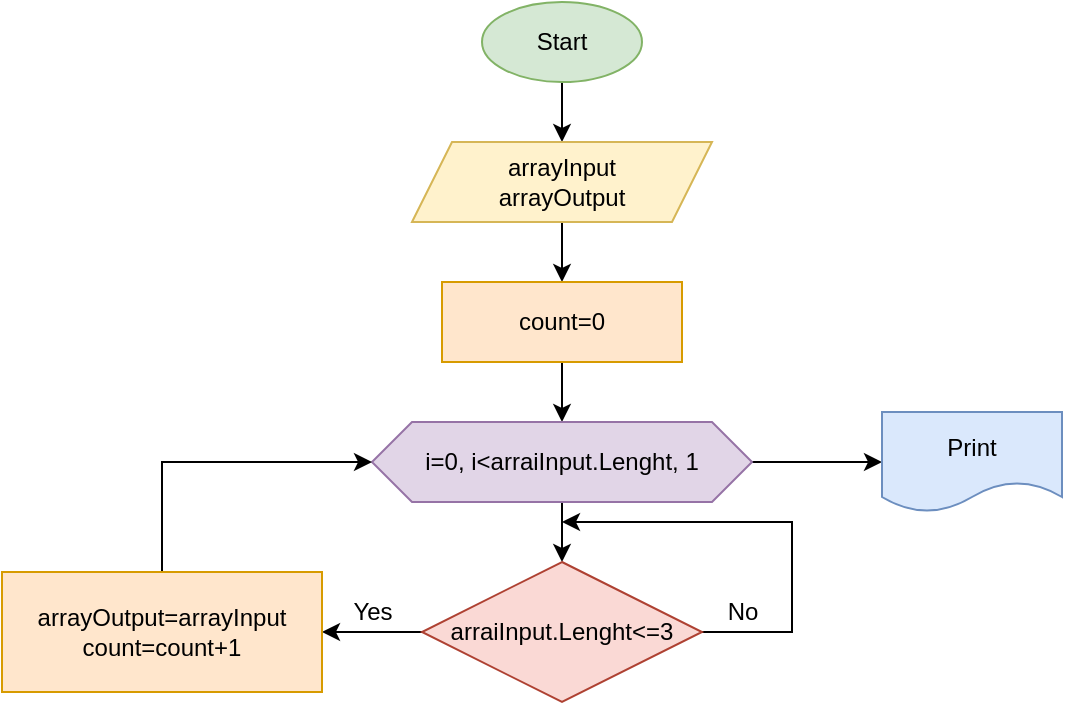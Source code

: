 <mxfile version="20.8.3" type="device"><diagram id="C5RBs43oDa-KdzZeNtuy" name="Page-1"><mxGraphModel dx="1050" dy="573" grid="1" gridSize="10" guides="1" tooltips="1" connect="1" arrows="1" fold="1" page="1" pageScale="1" pageWidth="827" pageHeight="1169" math="0" shadow="0"><root><mxCell id="WIyWlLk6GJQsqaUBKTNV-0"/><mxCell id="WIyWlLk6GJQsqaUBKTNV-1" parent="WIyWlLk6GJQsqaUBKTNV-0"/><mxCell id="KMuWKT3QTz5yZLyce7xW-3" style="edgeStyle=orthogonalEdgeStyle;rounded=0;orthogonalLoop=1;jettySize=auto;html=1;exitX=0.5;exitY=1;exitDx=0;exitDy=0;" edge="1" parent="WIyWlLk6GJQsqaUBKTNV-1" source="KMuWKT3QTz5yZLyce7xW-0"><mxGeometry relative="1" as="geometry"><mxPoint x="400" y="120" as="targetPoint"/></mxGeometry></mxCell><mxCell id="KMuWKT3QTz5yZLyce7xW-0" value="Start" style="ellipse;whiteSpace=wrap;html=1;fillColor=#d5e8d4;strokeColor=#82b366;" vertex="1" parent="WIyWlLk6GJQsqaUBKTNV-1"><mxGeometry x="360" y="50" width="80" height="40" as="geometry"/></mxCell><mxCell id="KMuWKT3QTz5yZLyce7xW-10" value="" style="edgeStyle=orthogonalEdgeStyle;rounded=0;orthogonalLoop=1;jettySize=auto;html=1;" edge="1" parent="WIyWlLk6GJQsqaUBKTNV-1" source="KMuWKT3QTz5yZLyce7xW-5" target="KMuWKT3QTz5yZLyce7xW-9"><mxGeometry relative="1" as="geometry"/></mxCell><mxCell id="KMuWKT3QTz5yZLyce7xW-5" value="arrayInput&lt;br&gt;arrayOutput&lt;br&gt;" style="shape=parallelogram;perimeter=parallelogramPerimeter;whiteSpace=wrap;html=1;fixedSize=1;fillColor=#fff2cc;strokeColor=#d6b656;" vertex="1" parent="WIyWlLk6GJQsqaUBKTNV-1"><mxGeometry x="325" y="120" width="150" height="40" as="geometry"/></mxCell><mxCell id="KMuWKT3QTz5yZLyce7xW-12" value="" style="edgeStyle=orthogonalEdgeStyle;rounded=0;orthogonalLoop=1;jettySize=auto;html=1;" edge="1" parent="WIyWlLk6GJQsqaUBKTNV-1" source="KMuWKT3QTz5yZLyce7xW-9" target="KMuWKT3QTz5yZLyce7xW-11"><mxGeometry relative="1" as="geometry"/></mxCell><mxCell id="KMuWKT3QTz5yZLyce7xW-9" value="count=0" style="whiteSpace=wrap;html=1;fillColor=#ffe6cc;strokeColor=#d79b00;" vertex="1" parent="WIyWlLk6GJQsqaUBKTNV-1"><mxGeometry x="340" y="190" width="120" height="40" as="geometry"/></mxCell><mxCell id="KMuWKT3QTz5yZLyce7xW-14" value="" style="edgeStyle=orthogonalEdgeStyle;rounded=0;orthogonalLoop=1;jettySize=auto;html=1;" edge="1" parent="WIyWlLk6GJQsqaUBKTNV-1" source="KMuWKT3QTz5yZLyce7xW-11" target="KMuWKT3QTz5yZLyce7xW-13"><mxGeometry relative="1" as="geometry"/></mxCell><mxCell id="KMuWKT3QTz5yZLyce7xW-24" style="edgeStyle=orthogonalEdgeStyle;rounded=0;orthogonalLoop=1;jettySize=auto;html=1;exitX=1;exitY=0.5;exitDx=0;exitDy=0;entryX=0;entryY=0.5;entryDx=0;entryDy=0;" edge="1" parent="WIyWlLk6GJQsqaUBKTNV-1" source="KMuWKT3QTz5yZLyce7xW-11" target="KMuWKT3QTz5yZLyce7xW-23"><mxGeometry relative="1" as="geometry"/></mxCell><mxCell id="KMuWKT3QTz5yZLyce7xW-11" value="i=0, i&amp;lt;arraiInput.Lenght, 1" style="shape=hexagon;perimeter=hexagonPerimeter2;whiteSpace=wrap;html=1;fixedSize=1;fillColor=#e1d5e7;strokeColor=#9673a6;" vertex="1" parent="WIyWlLk6GJQsqaUBKTNV-1"><mxGeometry x="305" y="260" width="190" height="40" as="geometry"/></mxCell><mxCell id="KMuWKT3QTz5yZLyce7xW-17" style="edgeStyle=orthogonalEdgeStyle;rounded=0;orthogonalLoop=1;jettySize=auto;html=1;" edge="1" parent="WIyWlLk6GJQsqaUBKTNV-1" source="KMuWKT3QTz5yZLyce7xW-13"><mxGeometry relative="1" as="geometry"><mxPoint x="400" y="310" as="targetPoint"/><Array as="points"><mxPoint x="515" y="365"/><mxPoint x="515" y="310"/></Array></mxGeometry></mxCell><mxCell id="KMuWKT3QTz5yZLyce7xW-19" style="edgeStyle=orthogonalEdgeStyle;rounded=0;orthogonalLoop=1;jettySize=auto;html=1;exitX=0;exitY=0.5;exitDx=0;exitDy=0;" edge="1" parent="WIyWlLk6GJQsqaUBKTNV-1" source="KMuWKT3QTz5yZLyce7xW-13" target="KMuWKT3QTz5yZLyce7xW-20"><mxGeometry relative="1" as="geometry"><mxPoint x="260" y="365" as="targetPoint"/></mxGeometry></mxCell><mxCell id="KMuWKT3QTz5yZLyce7xW-13" value="arraiInput.Lenght&amp;lt;=3" style="rhombus;whiteSpace=wrap;html=1;fillColor=#fad9d5;strokeColor=#ae4132;" vertex="1" parent="WIyWlLk6GJQsqaUBKTNV-1"><mxGeometry x="330" y="330" width="140" height="70" as="geometry"/></mxCell><mxCell id="KMuWKT3QTz5yZLyce7xW-16" value="Yes" style="text;html=1;align=center;verticalAlign=middle;resizable=0;points=[];autosize=1;strokeColor=none;fillColor=none;" vertex="1" parent="WIyWlLk6GJQsqaUBKTNV-1"><mxGeometry x="285" y="340" width="40" height="30" as="geometry"/></mxCell><mxCell id="KMuWKT3QTz5yZLyce7xW-18" value="No" style="text;html=1;align=center;verticalAlign=middle;resizable=0;points=[];autosize=1;strokeColor=none;fillColor=none;" vertex="1" parent="WIyWlLk6GJQsqaUBKTNV-1"><mxGeometry x="470" y="340" width="40" height="30" as="geometry"/></mxCell><mxCell id="KMuWKT3QTz5yZLyce7xW-21" style="edgeStyle=orthogonalEdgeStyle;rounded=0;orthogonalLoop=1;jettySize=auto;html=1;entryX=0;entryY=0.5;entryDx=0;entryDy=0;" edge="1" parent="WIyWlLk6GJQsqaUBKTNV-1" source="KMuWKT3QTz5yZLyce7xW-20" target="KMuWKT3QTz5yZLyce7xW-11"><mxGeometry relative="1" as="geometry"><Array as="points"><mxPoint x="200" y="280"/></Array></mxGeometry></mxCell><mxCell id="KMuWKT3QTz5yZLyce7xW-20" value="arrayOutput=arrayInput&lt;br&gt;count=count+1" style="rounded=0;whiteSpace=wrap;html=1;fillColor=#ffe6cc;strokeColor=#d79b00;" vertex="1" parent="WIyWlLk6GJQsqaUBKTNV-1"><mxGeometry x="120" y="335" width="160" height="60" as="geometry"/></mxCell><mxCell id="KMuWKT3QTz5yZLyce7xW-23" value="Print" style="shape=document;whiteSpace=wrap;html=1;boundedLbl=1;fillColor=#dae8fc;strokeColor=#6c8ebf;" vertex="1" parent="WIyWlLk6GJQsqaUBKTNV-1"><mxGeometry x="560" y="255" width="90" height="50" as="geometry"/></mxCell></root></mxGraphModel></diagram></mxfile>